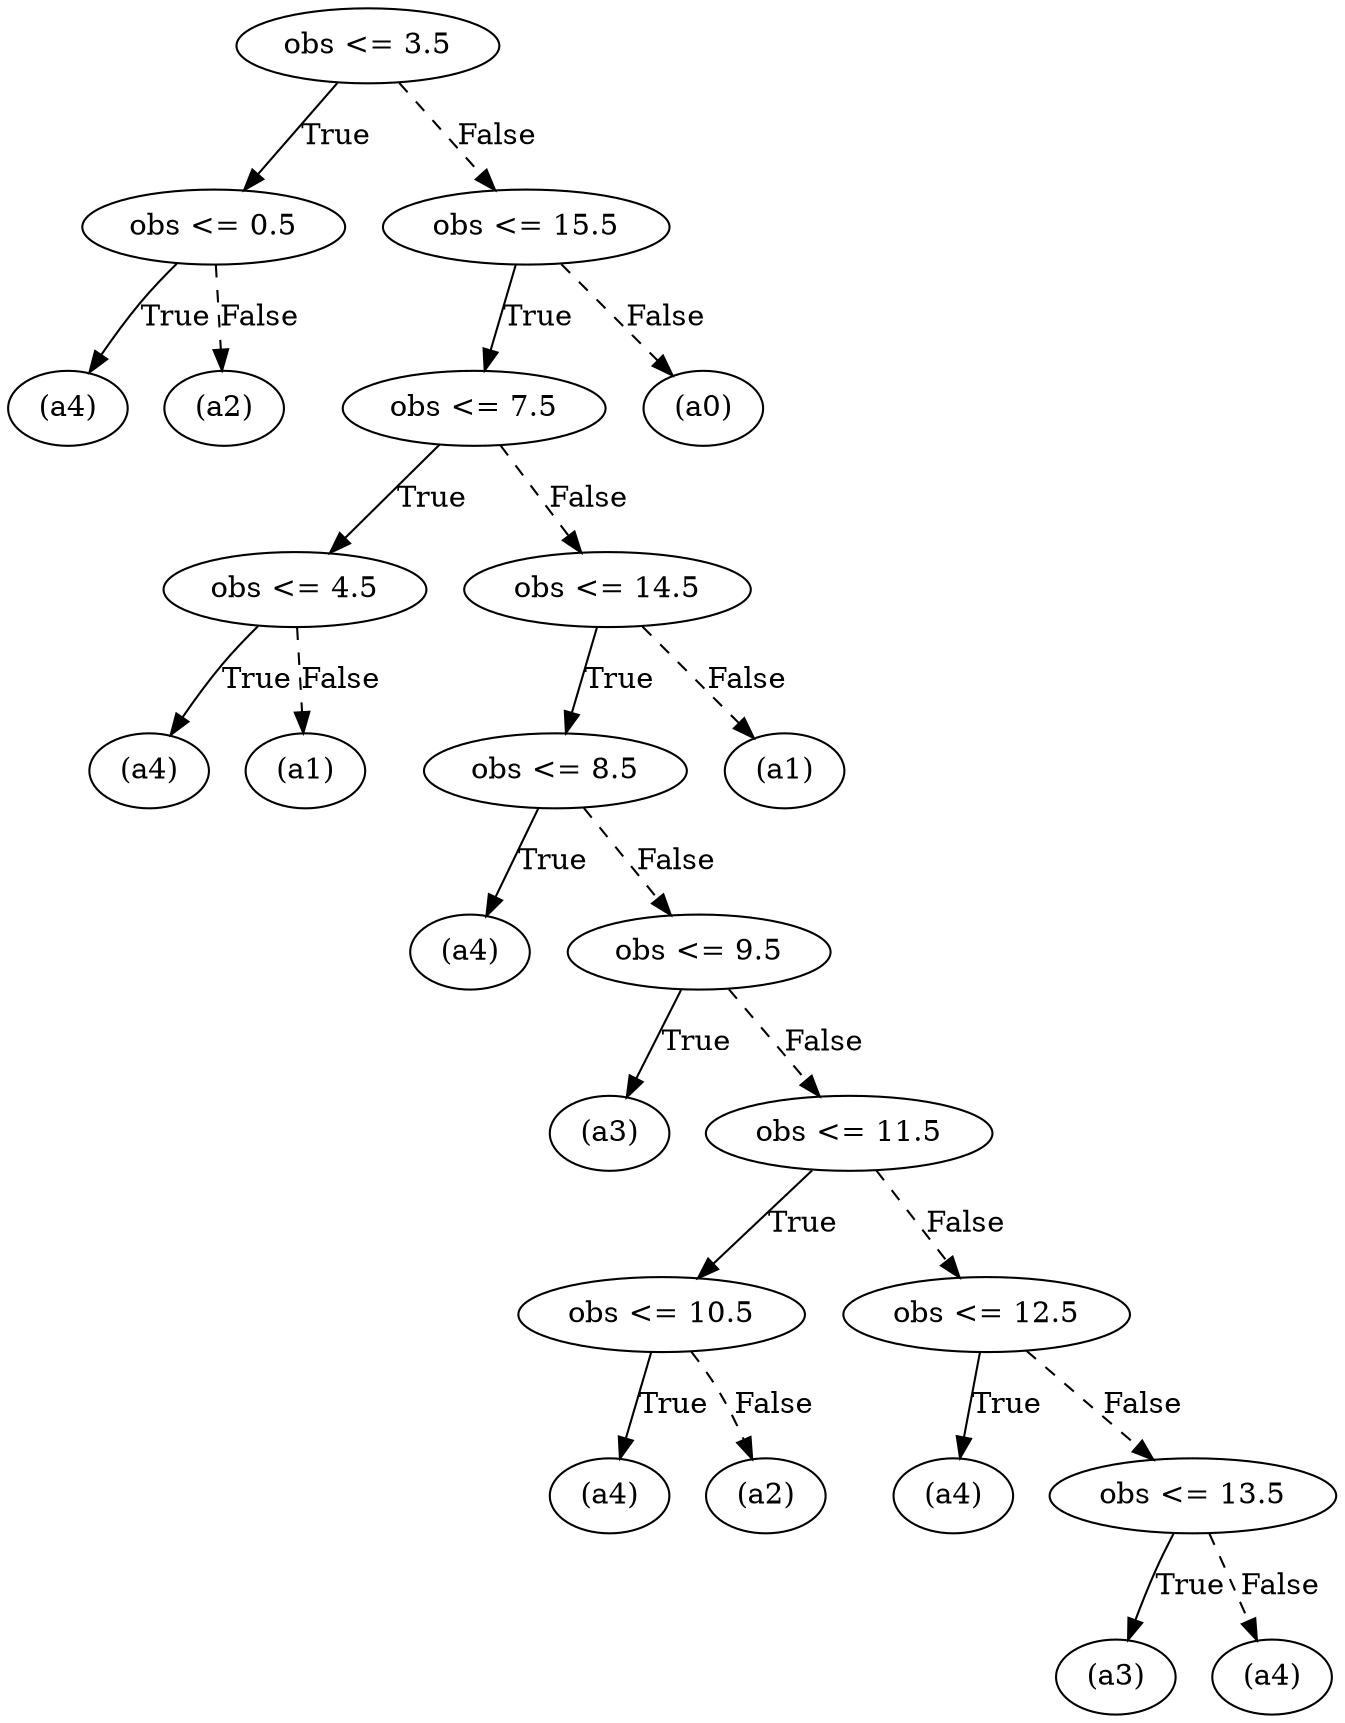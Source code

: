 digraph {
0 [label="obs <= 3.5"];
1 [label="obs <= 0.5"];
2 [label="(a4)"];
1 -> 2 [label="True"];
3 [label="(a2)"];
1 -> 3 [style="dashed", label="False"];
0 -> 1 [label="True"];
4 [label="obs <= 15.5"];
5 [label="obs <= 7.5"];
6 [label="obs <= 4.5"];
7 [label="(a4)"];
6 -> 7 [label="True"];
8 [label="(a1)"];
6 -> 8 [style="dashed", label="False"];
5 -> 6 [label="True"];
9 [label="obs <= 14.5"];
10 [label="obs <= 8.5"];
11 [label="(a4)"];
10 -> 11 [label="True"];
12 [label="obs <= 9.5"];
13 [label="(a3)"];
12 -> 13 [label="True"];
14 [label="obs <= 11.5"];
15 [label="obs <= 10.5"];
16 [label="(a4)"];
15 -> 16 [label="True"];
17 [label="(a2)"];
15 -> 17 [style="dashed", label="False"];
14 -> 15 [label="True"];
18 [label="obs <= 12.5"];
19 [label="(a4)"];
18 -> 19 [label="True"];
20 [label="obs <= 13.5"];
21 [label="(a3)"];
20 -> 21 [label="True"];
22 [label="(a4)"];
20 -> 22 [style="dashed", label="False"];
18 -> 20 [style="dashed", label="False"];
14 -> 18 [style="dashed", label="False"];
12 -> 14 [style="dashed", label="False"];
10 -> 12 [style="dashed", label="False"];
9 -> 10 [label="True"];
23 [label="(a1)"];
9 -> 23 [style="dashed", label="False"];
5 -> 9 [style="dashed", label="False"];
4 -> 5 [label="True"];
24 [label="(a0)"];
4 -> 24 [style="dashed", label="False"];
0 -> 4 [style="dashed", label="False"];

}